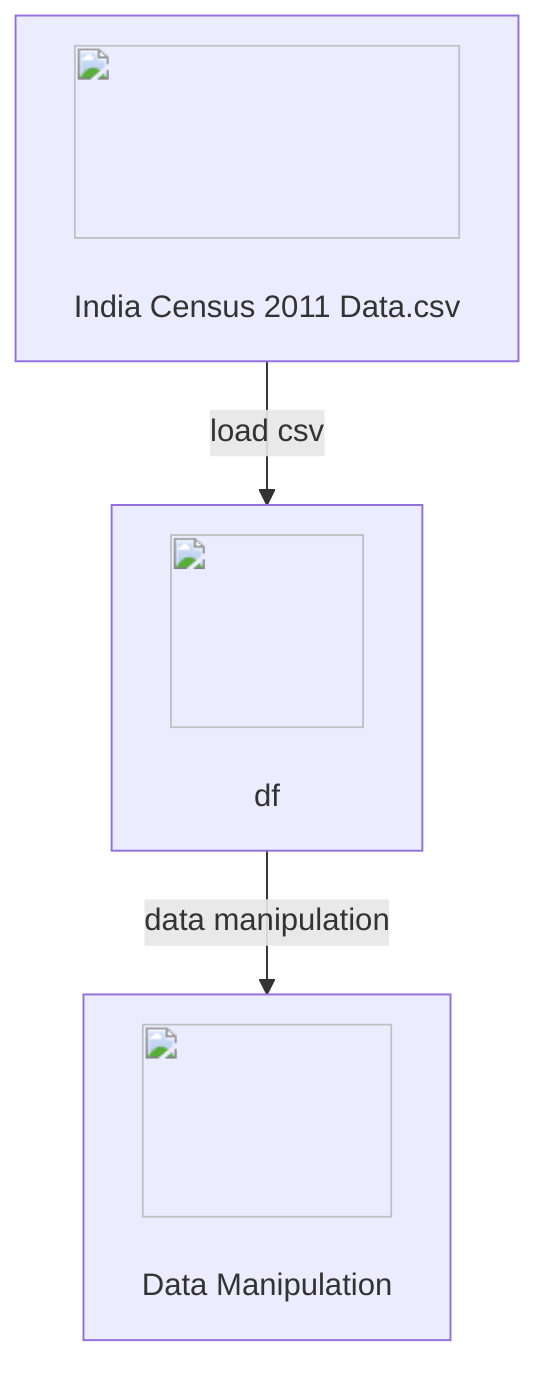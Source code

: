 flowchart TD
  A["<img src='icons/file.svg' width=100 height=100/> <br/> India Census 2011 Data.csv"] --> |"load csv"| B["<img src='icons/table.svg' width=100 height=100/> <br/> df"]
  B --> |"data manipulation"| C["<img src='icons/column_split.svg' width=100 height=100/> <br/> Data Manipulation"]